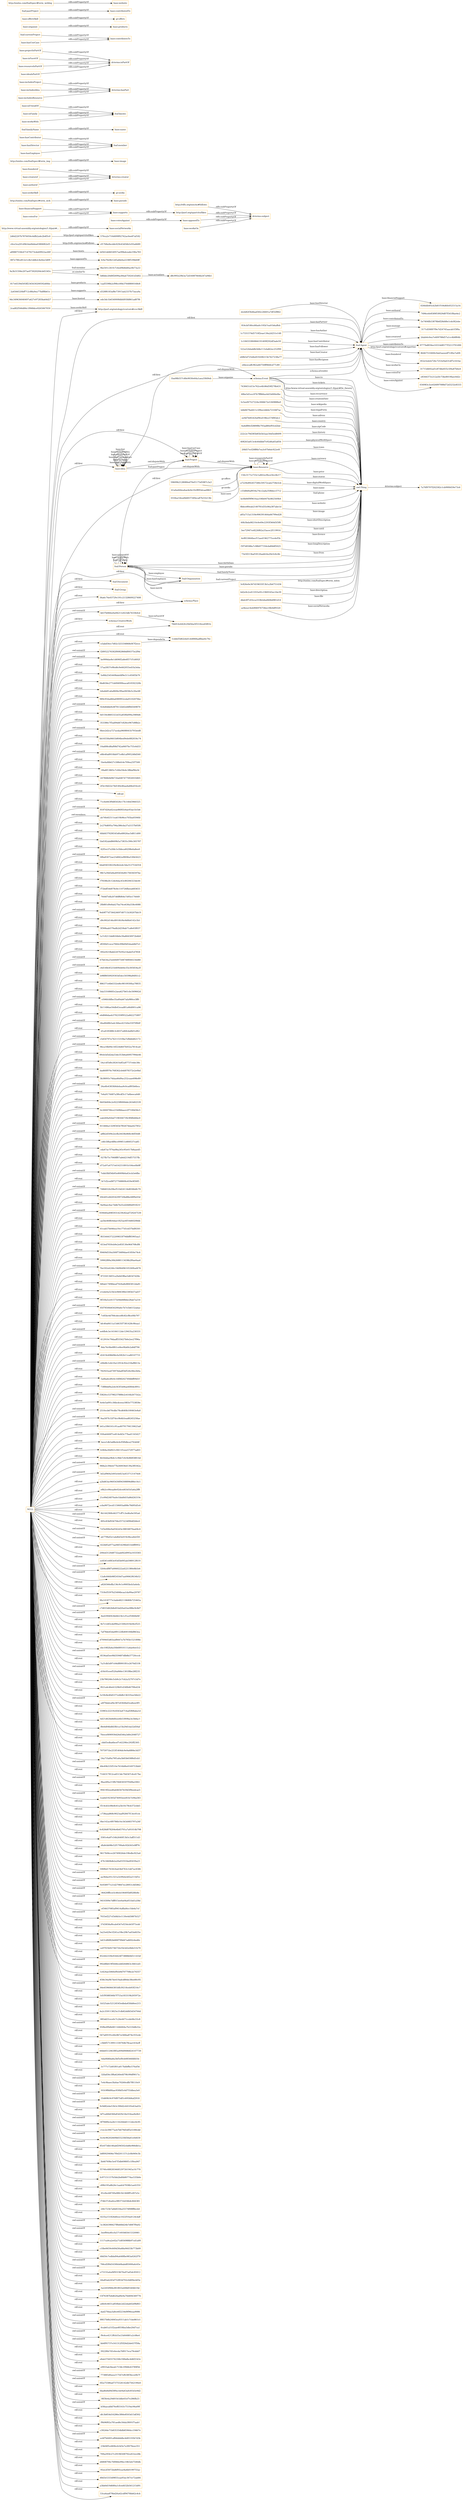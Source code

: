 digraph ar2dtool_diagram { 
rankdir=LR;
size="1501"
node [shape = rectangle, color="orange"]; "7496cefe8589f18929d87f541f8ae4e2" "150c3171e733c1a842ecfbca54cc8e17" "a7229e892457580c59572cab2758e5cb" "c33d8d0a8934a74cc2ada358bbcc5712" "bc0b84f9f9616aa106b047bc862569b4" "8bbce80eab2140781d35c06a387abe1d" "foaf:Document" "a85a715a1318e906391464a66799ed28" "60b3bda08210c0e49e2293f360d5f3f8" "954cbf180cd4ba0c195b7ea01b6affeb" "ede3dc1b6540008dbfd93fd861ad87f6" "5e7404fb53878b6f28d48e1cdcf42ebe" "d328f6183af8e73915ab2337b73aca9a" "3ee72947ce8226f62a33acec2f119916" "1c7331574d5710f2eae136a2d251e148" "1aaf5598b2cf98cc00b37648800168e8" "1c106555f60866191409f292df3ade59" "3171d5f4f07f9e7d24745aacab1f3f0a" "4ef853064becf15aed1962775ce4ef5b" "9be501c261fc7c6ed9b8dd0ac0b73a22" "d8c995e29b3a72d16087664b247a94b1" "foaf:Group" "http://purl.org/ontology/cco/core#cco:Skill" "fc0a70e0b12d5afde6a2238f539b60ff" "2dafe6c0ea7e409788d57a1cc4b8f64b" "9777bd859ee10314d8577f3213791490" "2a4566520bff712c88a9ea77bdf8b61e" "f3f7d0588a7c98b977356cbd0b8f5025" "73e5f213baf1812faabfc4a20e5c6c4b" "a89887558c671479273cde69922ac40f" "3d6bbc20d0f2699ac84ab750241d3d02" "86467510400c9ab5aeeedf7c90a7a4f4" "76b914c642fc29d56a5f5518ced5f81b" "foaf:Person" "3c826e0e367d19655f13b1a3b4751436" "c0ce3ca201d9b5da0bbba03806f62ef3" "9dc349636040497a627e97283ba64d27" "852e5edcb726c7253e9a631df7e161be" "6d2e9c2cd13355e91c1969165ec16e39" "61a0a444ea4ae4e0e10cf895dcaa0863" "7a70f9797f202582c1cb99f4459e73c6" "b637b06fee0a94211e023db7433fefcd" "schema:CreativeWork" "dbdc0f7c03cca3338cb4a0606d981d14" "2d561dd4654957ae99bdcea6e190a783" "ac8eea14eb906976758ee1ffe0df9320" "7438451d15e762ce4fc86d59f278b431" "48be5d1ecc97b7ff866ac6d1b000e0bc" "5c5eef47527224e30fdb72e5369888a9" "31715db92ad1e87dbe835c5f4a87b6e4" "foaf:Organization" "9a3b31594e207ae073020204cb45345c" "570ca2e710d499f92762ac0ee87af182" "e8344373c212a5fc73be8019faec0d2c" "foaf:Agent" "522a524dab8b568e113cbd62ec252f99" "e68b5d725d4e819208215b7427238a77" "cf1768a9ecddc029c63d56b3c93a4689" "0104ac54ea0b6837349eca87b31b13fe" "schema:Place" "e3abd56cc7d02c325334868ef47f2ece" "034983c3ce026897088d72d3232e8333" "schema:Event" "b4b8479a4411c5f9ee2db0e72104f7ac" "ee9d7bf4542faf9fcd198ce574f85dc2" "1ba08b557c48e9030e64a1aea1f449eb" "2cad82f566d84c1f068dce9265067059" "0a4df80cf2889f8e793ad80ef93cd2bd" "222c2c79d385b85b5b5aac56d5ed8499" "e6bcecaffc962a66750ff966fcd77c89" "dceb82f3b4bad582c26601a7df32f862" "087e78fce812e1c8e1ddb2c4e0ee3d09" "0266db4f5cb2b81f104d6fe052515a16" "foaf:Project" "2d6d2207b7876056c4dfb2a4e2b4f5c0" "408263a813c4e44dbbf7e92d6a83a856" "817e6539d505ff2345630200592d0fdc" "20fd57ecf28ff6b7ea3c07b6dc922e0f" "59609b2128080ed70ef1175d5987c3a3" "base:Resource" "base:Idea" "1cddef3d62ebd1cb4868aaffdae6c76c" ; /*classes style*/
	"http://www.virtual-assembly.org/ontologies/1.0/pair#..." -> "base:socialNetworks" [ label = "rdfs:subPropertyOf" ];
	"http://rdfs.org/sioc/ns#follows" -> "dcterms:subject" [ label = "rdfs:subPropertyOf" ];
	"foaf:Project" -> "base:Resource" [ label = "owl:disjointWith" ];
	"base:financialSupport" -> "base:supports" [ label = "rdfs:subPropertyOf" ];
	"http://xmlns.com/foaf/spec/#term_nick" -> "base:pseudo" [ label = "rdfs:subPropertyOf" ];
	"base:seeksSkill" -> "gr:seeks" [ label = "rdfs:subPropertyOf" ];
	"base:founderof" -> "dcterms:creator" [ label = "rdfs:subPropertyOf" ];
	"base:creatorof" -> "dcterms:creator" [ label = "rdfs:subPropertyOf" ];
	"http://xmlns.com/foaf/spec/#term_img" -> "base:image" [ label = "rdfs:subPropertyOf" ];
	"base:hasContributor" -> "foaf:member" [ label = "rdfs:subPropertyOf" ];
	"foaf:familyName" -> "base:name" [ label = "rdfs:subPropertyOf" ];
	"base:isFriendOf" -> "foaf:knows" [ label = "rdfs:subPropertyOf" ];
	"http://purl.org/spar/cito/likes" -> "dcterms:subject" [ label = "rdfs:subPropertyOf" ];
	"base:hasDirector" -> "foaf:member" [ label = "rdfs:subPropertyOf" ];
	"base:includesProject" -> "dcterms:hasPart" [ label = "rdfs:subPropertyOf" ];
	"base:projectIsPartOf" -> "dcterms:isPartOf" [ label = "rdfs:subPropertyOf" ];
	"foaf:currentProject" -> "base:contributesTo" [ label = "rdfs:subPropertyOf" ];
	"base:organize" -> "base:products" [ label = "rdfs:subPropertyOf" ];
	"base:hasEmployee" -> "foaf:member" [ label = "rdfs:subPropertyOf" ];
	"base:isFacetOf" -> "dcterms:isPartOf" [ label = "rdfs:subPropertyOf" ];
	"base:authorof" -> "dcterms:creator" [ label = "rdfs:subPropertyOf" ];
	"base:offersSkill" -> "gr:offers" [ label = "rdfs:subPropertyOf" ];
	"NULL" -> "f28952276582f0082868df00375e2f9d" [ label = "owl:unionOf" ];
	"NULL" -> "be999dae8e1d690f2a8e6f571f1d492f" [ label = "owl:unionOf" ];
	"NULL" -> "57aa5837e9fed6c9e662055ed1fa3eba" [ label = "rdf:rest" ];
	"NULL" -> "schema:Event" [ label = "rdf:first" ];
	"NULL" -> "5ef6b2545449bdefdf9e511c050f3b79" [ label = "rdf:rest" ];
	"NULL" -> "0bd658e277cb094999eaca810592320b" [ label = "rdf:rest" ];
	"NULL" -> "b4abb81a6a860bc99ae0658e5c2fac68" [ label = "rdf:rest" ];
	"NULL" -> "989c954ad66a6989952cda05102076bc" [ label = "rdf:rest" ];
	"NULL" -> "924d0dbb9c8f78132b02d4ff44569870" [ label = "owl:unionOf" ];
	"NULL" -> "0d159c8805322d35a85f6bf99a3989d6" [ label = "rdf:rest" ];
	"NULL" -> "foaf:Document" [ label = "rdf:first" ];
	"NULL" -> "353386c7f5ad94d67c828ce967e88b2c" [ label = "rdf:rest" ];
	"NULL" -> "0bee2d2ca727acdaa9608041b791bed8" [ label = "owl:unionOf" ];
	"NULL" -> "bb16558a0661b804bed9ebe882034c74" [ label = "rdf:rest" ];
	"NULL" -> "10ad08cd8af08d742a8407bc755c6d33" [ label = "rdf:rest" ];
	"NULL" -> "e8fe40a8910bb971e8b1af995248d560" [ label = "owl:unionOf" ];
	"NULL" -> "1be4afdb627c588efc4e709ea25f7500" [ label = "rdf:rest" ];
	"NULL" -> "09a8f13805c7c00e59e4c3ffdaf9fa56" [ label = "rdf:rest" ];
	"NULL" -> "247f68b9d9672fa60874770f24935805" [ label = "rdf:rest" ];
	"NULL" -> "2f3e18d22e74d140e46aa4a68ed16ce4" [ label = "rdf:rest" ];
	"NULL" -> "rdf:nil" [ label = "rdf:rest" ];
	"NULL" -> "71c0e843f9d85028c17fc140d3960325" [ label = "rdf:rest" ];
	"NULL" -> "8187d26a42ceae86f45e4ae93ae1b1b6" [ label = "owl:unionOf" ];
	"NULL" -> "ab74fe82511ea619b96ce705ba0594fd" [ label = "owl:members" ];
	"NULL" -> "2c276d695a794a386cba37a5157b05f4" [ label = "rdf:rest" ];
	"NULL" -> "6fdd43792f4545d0a48026ac5d811d00" [ label = "rdf:rest" ];
	"NULL" -> "1bd182abd8609b5a73835c390c305787" [ label = "rdf:rest" ];
	"NULL" -> "http://purl.org/ontology/cco/core#cco:Skill" [ label = "rdf:first" ];
	"NULL" -> "42f3ce37a5fdc1e5bbca40298e6a8ee0" [ label = "rdf:rest" ];
	"NULL" -> "0f8a83072ae23d842a9f696a530b5623" [ label = "owl:unionOf" ];
	"NULL" -> "6da836558229e4b2edc3da312753d354" [ label = "rdf:rest" ];
	"NULL" -> "9fb7a39d5d4a495650ef6176036597be" [ label = "rdf:rest" ];
	"NULL" -> "f7838b2fc12de4dac43c80206323de44" [ label = "rdf:rest" ];
	"NULL" -> "f72bdf54d078c8c110726fbeea683655" [ label = "rdf:rest" ];
	"NULL" -> "7644f7efb207d6ff6f64e7d95e174449" [ label = "rdf:rest" ];
	"NULL" -> "2fb881d9e8ab27ba74ce636a558c4088" [ label = "rdf:rest" ];
	"NULL" -> "9eb9f77d736424697d0711b30207bb19" [ label = "owl:unionOf" ];
	"NULL" -> "d9c992d146c8910fcf4e9d0b4142c5b1" [ label = "rdf:rest" ];
	"NULL" -> "3f308aab579adb2d258ab71a8e03f037" [ label = "rdf:rest" ];
	"NULL" -> "1a7c9211bbf650b0e39a80430972b4b9" [ label = "rdf:rest" ];
	"NULL" -> "df200d1ceca7064c09b69d5daab8d7e1" [ label = "rdf:rest" ];
	"NULL" -> "092e921fbdd2207fc95e14adef1d7858" [ label = "rdf:rest" ];
	"NULL" -> "67b634a25e64fd97508748f040234d80" [ label = "owl:unionOf" ];
	"NULL" -> "c4d148e4521b409eb64e35e305834a3f" [ label = "owl:unionOf" ];
	"NULL" -> "b98f8050929303d5dcc50398a84f41c2" [ label = "rdf:rest" ];
	"NULL" -> "886371e6b6332ed6c9810930faa78835" [ label = "rdf:rest" ];
	"NULL" -> "76b914c642fc29d56a5f5518ced5f81b" [ label = "rdf:rest" ];
	"NULL" -> "5da53168683c2aea627b61cbc569662d" [ label = "rdf:rest" ];
	"NULL" -> "e506fcfdfbe35a49ab67afa980ce3ff0" [ label = "owl:unionOf" ];
	"NULL" -> "3b11486ae56db43cead81a46d001ca96" [ label = "rdf:rest" ];
	"NULL" -> "e6d846daeb3792359f9522a842275897" [ label = "rdf:rest" ];
	"NULL" -> "6ba80d8b5adc36bec621b9a55970fb0f" [ label = "owl:unionOf" ];
	"NULL" -> "d1a418588fc3c4037a46fcdafb01ef62" [ label = "rdf:rest" ];
	"NULL" -> "c5d54797a74211531fba7efbb6d62172" [ label = "owl:unionOf" ];
	"NULL" -> "96ca18b09e14f224d607b932a7814ca4" [ label = "owl:unionOf" ];
	"NULL" -> "89cb5d5d2da53de353b6a6095799de46" [ label = "rdf:rest" ];
	"NULL" -> "54a1df3dfe28261bdf2a87737c6dc38e" [ label = "rdf:rest" ];
	"NULL" -> "dad60f976c768362cb4d078372e2e0bd" [ label = "rdf:rest" ];
	"NULL" -> "3b38093c74daa46d9ac252caae698e89" [ label = "rdf:rest" ];
	"NULL" -> "26a4fe4383fd4debaa9c0cadf05b6bca" [ label = "owl:unionOf" ];
	"NULL" -> "7e6a9174487a3f6cdf3c17a6beeca0d0" [ label = "rdf:rest" ];
	"NULL" -> "0b93b004c2e9225f8000ddc263d02539" [ label = "rdf:rest" ];
	"NULL" -> "6c2604706ce21b08daace2f7100d36c5" [ label = "rdf:rest" ];
	"NULL" -> "eab269a92bd7198304739c9f4fb46bc0" [ label = "rdf:rest" ];
	"NULL" -> "815466a1329f345b7f02674dae627852" [ label = "owl:unionOf" ];
	"NULL" -> "a8fb2d509e2ecfb24438e868c46f50d8" [ label = "owl:unionOf" ];
	"NULL" -> "e4fc5f8ae4ff4cc099f11e800537ca85" [ label = "rdf:rest" ];
	"NULL" -> "cda47ac7f74a08a245c95e017b8aaed5" [ label = "rdf:rest" ];
	"NULL" -> "027fb75c7068ff07ab6d219df57557fb" [ label = "rdf:rest" ];
	"NULL" -> "d72a97a4757e616251891b104ee0b0ff" [ label = "rdf:rest" ];
	"NULL" -> "foaf:Group" [ label = "rdf:first" ];
	"NULL" -> "7ebb5fbf56b95e8009b0a43ccb3e6fbc" [ label = "owl:unionOf" ];
	"NULL" -> "fe7cf2ced9f72776880f4c659e9f30f5" [ label = "rdf:rest" ];
	"NULL" -> "7486832b29bcf510d24134d8306dfc79" [ label = "owl:unionOf" ];
	"NULL" -> "69cb91efd2054299720bd8bc68f9e03d" [ label = "rdf:rest" ];
	"NULL" -> "9a04aec4ac7ddb7b25cd2fd84d91821f" [ label = "rdf:rest" ];
	"NULL" -> "939440a49859314239c82ad729247539" [ label = "owl:unionOf" ];
	"NULL" -> "aa5be468fc6dae1825ae4f10d60208db" [ label = "rdf:rest" ];
	"NULL" -> "61cab57b046ea19cc77d1ed37bdf4301" [ label = "rdf:rest" ];
	"NULL" -> "f6554443722209833f79dbff85905aa3" [ label = "rdf:rest" ];
	"NULL" -> "653ed7050cb9e2e85f130e964708cff4" [ label = "rdf:rest" ];
	"NULL" -> "f0469d550a500f73689dae41850e74c6" [ label = "rdf:rest" ];
	"NULL" -> "59902f89a30b2688113438b2f0ae0aa4" [ label = "rdf:rest" ];
	"NULL" -> "foaf:Organization" [ label = "rdf:first" ];
	"NULL" -> "76e592e6246c18d90d9610526f4ad476" [ label = "owl:unionOf" ];
	"NULL" -> "87250136f31a2fa0d3ffae5d6547d28e" [ label = "rdf:rest" ];
	"NULL" -> "fd0ab17496beaf7426a8e8845812da81" [ label = "rdf:rest" ];
	"NULL" -> "e1ede0a523b3cf4843f6b3385b57ad37" [ label = "rdf:rest" ];
	"NULL" -> "8f33fa5ce41573e9dd48bbe28ab7a216" [ label = "rdf:rest" ];
	"NULL" -> "85f7850fd456200a6e7b7e5b6152abac" [ label = "owl:unionOf" ];
	"NULL" -> "7c85bc4d784cdece8fc82cf8cef4b797" [ label = "rdf:rest" ];
	"NULL" -> "bfc40a8411a15d635f7381428c9feaa1" [ label = "rdf:rest" ];
	"NULL" -> "ee6fb4c3e14106112de129435a230331" [ label = "owl:unionOf" ];
	"NULL" -> "412910c79daaff335627b0e2ee27f96a" [ label = "rdf:rest" ];
	"NULL" -> "8da74c0be8f61ce8ee9fa6fe2a8df794" [ label = "owl:unionOf" ];
	"NULL" -> "d2419c698d96cfa5f42b11ca80107731" [ label = "rdf:rest" ];
	"NULL" -> "e06d8c1efe10a12914c92e218af8613e" [ label = "owl:unionOf" ];
	"NULL" -> "782925ea074974dadf5bf526c06e2b0a" [ label = "rdf:rest" ];
	"NULL" -> "5a0ba6cd9c0c16f08202749dbff09d1f" [ label = "rdf:rest" ];
	"NULL" -> "73f88dd9a2eb343f1b06ae6f40dc891c" [ label = "rdf:rest" ];
	"NULL" -> "1cddef3d62ebd1cb4868aaffdae6c76c" [ label = "rdf:rest" ];
	"NULL" -> "f3820cc53798237888e2c616b2671b2a" [ label = "rdf:rest" ];
	"NULL" -> "6c6e5a091c36bcdceea1883e7753858e" [ label = "rdf:rest" ];
	"NULL" -> "2510ccb670cdbc78cd640b100463e8a0" [ label = "owl:unionOf" ];
	"NULL" -> "9aa587fc32f7dcc9b4b5ead8245258ae" [ label = "owl:unionOf" ];
	"NULL" -> "b41a1f66161c91aa40791794130623a8" [ label = "rdf:rest" ];
	"NULL" -> "930a6440f7ce814efd3c77bad1165427" [ label = "rdf:rest" ];
	"NULL" -> "bece1db3a88e4c6cf5f0dbca27fcb04f" [ label = "rdf:rest" ];
	"NULL" -> "fc064a30d921c9411f1eee572977ad03" [ label = "rdf:rest" ];
	"NULL" -> "4b56ddae9b4c1c9bb7c0c9e86858814d" [ label = "rdf:rest" ];
	"NULL" -> "968a2c39dcb77b240036d139a3f0342a" [ label = "owl:unionOf" ];
	"NULL" -> "3d2af969a5493cfe823a4537121474d4" [ label = "owl:unionOf" ];
	"NULL" -> "a2bd63ac9605436f04308896d86e14c1" [ label = "rdf:rest" ];
	"NULL" -> "e8b2cc06eaa8e02dced43d1b5a6a2ff8" [ label = "rdf:rest" ];
	"NULL" -> "21e99d24870a0e1bbd0d1fa86d26319c" [ label = "rdf:rest" ];
	"NULL" -> "ccba9072ecd1150693ad08e78d95d5c6" [ label = "rdf:rest" ];
	"NULL" -> "9b144290fe46377cff7c3ed6a9e595a6" [ label = "rdf:rest" ];
	"NULL" -> "base:Resource" [ label = "rdf:first" ];
	"NULL" -> "895c83bf936794cf373234f90df266c0" [ label = "owl:unionOf" ];
	"NULL" -> "7cf3e006e9a0562d3e38834870aa04c4" [ label = "rdf:rest" ];
	"NULL" -> "ab779faf2e1abd6d3e019c0bca4dcf20" [ label = "owl:unionOf" ];
	"NULL" -> "022b85a977aa94f14296b451b4ff0952" [ label = "owl:unionOf" ];
	"NULL" -> "200ed3120d8732aabf42d993a1033583" [ label = "rdf:rest" ];
	"NULL" -> "ec8341e6f63e93d5b095ab598912f619" [ label = "rdf:rest" ];
	"NULL" -> "3264cdf8f7a0060222a4221380e8b5e6" [ label = "owl:unionOf" ];
	"NULL" -> "12a8c846b98f2450d7aa09062f634b52" [ label = "owl:unionOf" ];
	"NULL" -> "a826566effa136c9c1e9005bcb3a4efa" [ label = "rdf:rest" ];
	"NULL" -> "7318cf5597b25406bcaa1da99ae29787" [ label = "rdf:rest" ];
	"NULL" -> "9fa1418777e3abb482118680b725465a" [ label = "rdf:rest" ];
	"NULL" -> "c7d033d62b8e81bd20a43ee98bc9c8d7" [ label = "owl:unionOf" ];
	"NULL" -> "8ed2994f428d4623b1cf1ecf5900bf4f" [ label = "owl:unionOf" ];
	"NULL" -> "base:Idea" [ label = "rdf:first" ];
	"NULL" -> "9e7c1d45cdef90a21500c019e04cf525" [ label = "rdf:rest" ];
	"NULL" -> "7af78de65da0f0122fb400184bf863ea" [ label = "rdf:rest" ];
	"NULL" -> "d709445d65eaf8447a7b795b1521898c" [ label = "rdf:rest" ];
	"NULL" -> "ebc1082fa4a50b68910111a4ae6ee5c2" [ label = "rdf:rest" ];
	"NULL" -> "8536ad5ee9fd359487dfb8b37720cccb" [ label = "owl:unionOf" ];
	"NULL" -> "7a31db5d97c04df8991f01e2670d51f4" [ label = "rdf:rest" ];
	"NULL" -> "d18c05ceef520a846e1301f8be28f235" [ label = "owl:unionOf" ];
	"NULL" -> "23b780246c5cb9c2c7cb2a32707c5d7e" [ label = "rdf:rest" ];
	"NULL" -> "f021a4c46efc529b91d34fb46799e434" [ label = "rdf:rest" ];
	"NULL" -> "5c59c8e40d5371e6bfb136335ee56b22" [ label = "rdf:rest" ];
	"NULL" -> "a4f7bbdcaf4e387e0364bd3ca8eee9f1" [ label = "owl:unionOf" ];
	"NULL" -> "55983c22219c4563a4714ad5f68aba1d" [ label = "rdf:rest" ];
	"NULL" -> "6d21d62bb8dfeee6b53f49ba3e3b8ac1" [ label = "rdf:rest" ];
	"NULL" -> "f8e6d04bdfd3fb1a15b29d1da52d50af" [ label = "rdf:rest" ];
	"NULL" -> "7feecef490930d26d546a3d0e2048727" [ label = "rdf:rest" ];
	"NULL" -> "cbbf3cdba6bcef7c6229fec292ff2305" [ label = "rdf:rest" ];
	"NULL" -> "7075971bc253f1404dc9e9a6884e3d37" [ label = "rdf:rest" ];
	"NULL" -> "54a71faf0a79f1a0a3b83b658f6d5cb5" [ label = "rdf:rest" ];
	"NULL" -> "48e49b535f510e7616bf6e0169753bb9" [ label = "owl:unionOf" ];
	"NULL" -> "7144317812ca4513dc70d347c4cd17be" [ label = "rdf:rest" ];
	"NULL" -> "f8ae4f0a219fb706830597f56fba5902" [ label = "owl:unionOf" ];
	"NULL" -> "99419f2eed0a646567b59d3f9eedcae5" [ label = "rdf:rest" ];
	"NULL" -> "1ea6d192305d74093eee81fe7e94a583" [ label = "owl:unionOf" ];
	"NULL" -> "f514cb5c08e8c61a5b10c78cb372cbb5" [ label = "rdf:rest" ];
	"NULL" -> "c738aaa868c9023aaf92847f13ec01cb" [ label = "rdf:rest" ];
	"NULL" -> "foaf:Agent" [ label = "rdf:first" ];
	"NULL" -> "0be142ac4f0786b16c563d483797a26f" [ label = "rdf:rest" ];
	"NULL" -> "0c828d878204e6b45701a7a91014b798" [ label = "rdf:rest" ];
	"NULL" -> "3581e4a87c54b2640f13b5c3aff311d3" [ label = "rdf:rest" ];
	"NULL" -> "dfa8cbb98e52f1799a6c92b563c8ff76" [ label = "rdf:rest" ];
	"NULL" -> "schema:CreativeWork" [ label = "rdf:first" ];
	"NULL" -> "9617b94cce26749026de19fedbc923a4" [ label = "rdf:rest" ];
	"NULL" -> "47fc346f4db2a20af1f355be85039a23" [ label = "rdf:rest" ];
	"NULL" -> "b637b06fee0a94211e023db7433fefcd" [ label = "owl:unionOf" ];
	"NULL" -> "590f6d1763424a63b4763c1dd7ac4586" [ label = "rdf:rest" ];
	"NULL" -> "aa36dac01c321a3c09ebcbf2a211bf1e" [ label = "owl:unionOf" ];
	"NULL" -> "9c058977c21d279847ec28951cfd5862" [ label = "owl:unionOf" ];
	"NULL" -> "06420fffcce5c46cb106495bf028fe8e" [ label = "owl:unionOf" ];
	"NULL" -> "9410309e7dff015ee0a04a051bd1a58d" [ label = "owl:unionOf" ];
	"NULL" -> "ef34637085af9414affad4cc1bb4a7cf" [ label = "rdf:rest" ];
	"NULL" -> "7033ef227cf3d4b5e1130e4d5887b527" [ label = "owl:unionOf" ];
	"NULL" -> "37d3858af0cab4567ef256cb03f73cdd" [ label = "rdf:rest" ];
	"NULL" -> "3a23e429e1f241a19bc29b7ad1bd435e" [ label = "rdf:rest" ];
	"NULL" -> "b431df6f82b680f799d47ad692c6ed0c" [ label = "rdf:rest" ];
	"NULL" -> "ca97f25b9274672b25b3d2e0bfe51b79" [ label = "rdf:rest" ];
	"NULL" -> "852442339e934424f73888b9d51141bf" [ label = "rdf:rest" ];
	"NULL" -> "schema:Place" [ label = "rdf:first" ];
	"NULL" -> "992d8b619f5646ceb8264863c3661ed1" [ label = "owl:unionOf" ];
	"NULL" -> "1e424ae5060ef9cb9d707708e2e74357" [ label = "rdf:rest" ];
	"NULL" -> "458e34a9b7de419adcd80de38ee80c95" [ label = "rdf:rest" ];
	"NULL" -> "84e6596066381bfb39218ceb93f216c7" [ label = "owl:unionOf" ];
	"NULL" -> "e3abd56cc7d02c325334868ef47f2ece" [ label = "rdf:rest" ];
	"NULL" -> "1d1f9588566b7f753a183319b205972e" [ label = "rdf:rest" ];
	"NULL" -> "1b525abc52124545edbda45fdd6ee215" [ label = "rdf:rest" ];
	"NULL" -> "4a2c359113825e31db82ddfd3d54764d" [ label = "rdf:rest" ];
	"NULL" -> "085dd31ece0c7c24e4471ccde06c55c8" [ label = "rdf:rest" ];
	"NULL" -> "95f8e0f9db0811446004a7b222b8b32e" [ label = "owl:unionOf" ];
	"NULL" -> "567a69191e44c867a546ba874e355cde" [ label = "rdf:rest" ];
	"NULL" -> "c3b6f57139911330764b78caa141bcff" [ label = "rdf:rest" ];
	"NULL" -> "44bb0512063f85a499d9086824107739" [ label = "rdf:rest" ];
	"NULL" -> "6da0fd6ba8a3bf5ef0cb08566fdfd1fe" [ label = "rdf:rest" ];
	"NULL" -> "3c777c72d05f01a817bdbffbc570af56" [ label = "rdf:rest" ];
	"NULL" -> "32fad56c3f8a6240efd79fc99df9017a" [ label = "rdf:rest" ];
	"NULL" -> "7e4c9baee3fa0ae70260cdfb7f8110c9" [ label = "owl:unionOf" ];
	"NULL" -> "91fc9f8d0faac930bf3c4d755dbea3e0" [ label = "rdf:rest" ];
	"NULL" -> "55d69fc9c976f875df1c695fd4af2918" [ label = "owl:unionOf" ];
	"NULL" -> "9c9d82ebe53b3c390d2c64105e63ad1b" [ label = "owl:unionOf" ];
	"NULL" -> "bf7ca46b036fa83d29c54e554aa9e4b3" [ label = "rdf:rest" ];
	"NULL" -> "0f784f0e2a2b1116244dd1112dcc0c95" [ label = "owl:unionOf" ];
	"NULL" -> "c1ec2e39677acb7b679d5df5e5180cdd" [ label = "owl:unionOf" ];
	"NULL" -> "fcc4c96202669b65523fd58a61e0d430" [ label = "owl:unionOf" ];
	"NULL" -> "85c673db146abf294502cbd6e966db1a" [ label = "owl:unionOf" ];
	"NULL" -> "b8f0929406e7f0d201157c2c0b949c5b" [ label = "rdf:rest" ];
	"NULL" -> "3b46769bc5e47f3db6980f1c1f0ea947" [ label = "rdf:rest" ];
	"NULL" -> "f5740c4882834685297261943a1fc770" [ label = "rdf:rest" ];
	"NULL" -> "3c97151157b5bb2bd0b80774ac535b0e" [ label = "rdf:rest" ];
	"NULL" -> "c89b195a8b26c1aadcb7938b1ae41f10" [ label = "rdf:rest" ];
	"NULL" -> "81e9ec68749a98fc5b1468ff1ef47e5c" [ label = "rdf:rest" ];
	"NULL" -> "f7db37cfea0ca3f8371b436b4c844381" [ label = "rdf:rest" ];
	"NULL" -> "24fc723b7a6b8334a25574f08ff8ecb4" [ label = "rdf:rest" ];
	"NULL" -> "0235a151826d0cec1022f10a4124cbdf" [ label = "rdf:rest" ];
	"NULL" -> "5c3826398427ff4d68d24b7d087f9a02" [ label = "owl:unionOf" ];
	"NULL" -> "3eeff44a4fccfa571493683615320981" [ label = "owl:unionOf" ];
	"NULL" -> "1117ca9ca2e02a71d056988b97cd1a09" [ label = "rdf:rest" ];
	"NULL" -> "c1fbe0659c649d30a48a94433b773b09" [ label = "rdf:rest" ];
	"NULL" -> "68d50c7edbbd94a648fbe983a0262f70" [ label = "rdf:rest" ];
	"NULL" -> "706cd5f0d1630feb0babd85000a4c65e" [ label = "owl:unionOf" ];
	"NULL" -> "e73155a4af4f9319670a97ad5dc95912" [ label = "owl:unionOf" ];
	"NULL" -> "44a85ab245d752f03d702c0d09ecbf3e" [ label = "rdf:rest" ];
	"NULL" -> "fa2205f906cf81f855e69fdf1604619d" [ label = "rdf:rest" ];
	"NULL" -> "15f76387b4d620ad9e9a70d494349776" [ label = "rdf:rest" ];
	"NULL" -> "a4fe0c4651a850bdc2d22dab02d9bf63" [ label = "rdf:rest" ];
	"NULL" -> "dad27fdaa3a8ce6f2234d9f96eaa9086" [ label = "rdf:rest" ];
	"NULL" -> "8f657b8b24065ea9311ab1c7cbe861e1" [ label = "owl:unionOf" ];
	"NULL" -> "0cab61a51f2aae8f1f4ba5dbe20d7ca1" [ label = "owl:unionOf" ];
	"NULL" -> "f9c6ce4212ffcb55e23d44881a2c08e4" [ label = "owl:unionOf" ];
	"NULL" -> "bb4f95737e161312f5f26d2de637f58a" [ label = "owl:unionOf" ];
	"NULL" -> "3922f6b745c6ecda76f017eca79cddd7" [ label = "rdf:rest" ];
	"NULL" -> "e8ab37445576230b190bdbc4d6f2543c" [ label = "rdf:rest" ];
	"NULL" -> "e9933ab3beafc7158c1f948c63789f56" [ label = "rdf:rest" ];
	"NULL" -> "773885d0aea217567ef638f3bcce0b7f" [ label = "owl:unionOf" ];
	"NULL" -> "3f2a75586ad7375526142db7562190e0" [ label = "owl:unionOf" ];
	"NULL" -> "fdad6d4d9d389a1de9a63a0c81b5e9d2" [ label = "rdf:rest" ];
	"NULL" -> "foaf:Project" [ label = "rdf:first" ];
	"NULL" -> "f4f3fe4a29d01fe5dbe03cf7e286fb23" [ label = "rdf:rest" ];
	"NULL" -> "b58aacafdd76ef83163c7519ac94a09f" [ label = "owl:unionOf" ];
	"NULL" -> "dfc3b854d16286e3f66e8503d15df302" [ label = "rdf:rest" ];
	"NULL" -> "f9b96f02a781aed6c56da5f691f7aab1" [ label = "rdf:rest" ];
	"NULL" -> "c39244e71b835354bfb85964cc19467e" [ label = "rdf:rest" ];
	"NULL" -> "ec6f7b0491af84ddddbc4d05193b7d3b" [ label = "owl:unionOf" ];
	"NULL" -> "23b04f5cd40fecb3d3e7a3f479eee351" [ label = "rdf:rest" ];
	"NULL" -> "709a295fc27c29196508792cd53ce28b" [ label = "rdf:rest" ];
	"NULL" -> "d4808794c76f066e99ec1863eb7540db" [ label = "rdf:rest" ];
	"NULL" -> "95ee2f3072bd6f93cac8a4b0199755ac" [ label = "rdf:rest" ];
	"NULL" -> "48d3e5333d9855caa93ac367ce72ab84" [ label = "rdf:rest" ];
	"NULL" -> "a3bb0d19d680a1cfced432b561215d91" [ label = "rdf:rest" ];
	"NULL" -> "53ca4aa879bd26a42cdf9470bb62c4cb" [ label = "rdf:rest" ];
	"NULL" -> "36a6c74e03729c191c21328609227408" [ label = "rdf:rest" ];
	"base:Idea" -> "foaf:Agent" [ label = "owl:disjointWith" ];
	"base:Idea" -> "foaf:Project" [ label = "owl:disjointWith" ];
	"base:Idea" -> "base:Resource" [ label = "owl:disjointWith" ];
	"base:votesFor" -> "base:supports" [ label = "rdfs:subPropertyOf" ];
	"foaf:pastProject" -> "base:contributedTo" [ label = "rdfs:subPropertyOf" ];
	"base:isFamily" -> "foaf:knows" [ label = "rdfs:subPropertyOf" ];
	"base:resourceIsPartOf" -> "dcterms:isPartOf" [ label = "rdfs:subPropertyOf" ];
	"base:votesAgainst" -> "base:opposedTo" [ label = "rdfs:subPropertyOf" ];
	"base:worksOn" -> "dcterms:subject" [ label = "rdfs:subPropertyOf" ];
	"base:opposedTo" -> "dcterms:subject" [ label = "rdfs:subPropertyOf" ];
	"http://xmlns.com/foaf/spec/#term_weblog" -> "base:website" [ label = "rdfs:subPropertyOf" ];
	"base:hasUseCase" -> "base:contributesTo" [ label = "rdfs:subPropertyOf" ];
	"base:worksWith" -> "foaf:knows" [ label = "rdfs:subPropertyOf" ];
	"base:ideaIsPartOf" -> "dcterms:isPartOf" [ label = "rdfs:subPropertyOf" ];
	"base:includesIdea" -> "dcterms:hasPart" [ label = "rdfs:subPropertyOf" ];
	"base:includesResource" -> "dcterms:hasPart" [ label = "rdfs:subPropertyOf" ];
	"base:supports" -> "http://purl.org/spar/cito/likes" [ label = "rdfs:subPropertyOf" ];
	"a85a715a1318e906391464a66799ed28" -> "owl:Thing" [ label = "base:image" ];
	"foaf:Agent" -> "7496cefe8589f18929d87f541f8ae4e2" [ label = "base:authorof" ];
	"2cad82f566d84c1f068dce9265067059" -> "http://purl.org/ontology/cco/core#cco:Skill" [ label = "base:seeksSkill" ];
	"1c7331574d5710f2eae136a2d251e148" -> "foaf:Agent" [ label = "base:hasAuthor" ];
	"foaf:Agent" -> "9777bd859ee10314d8577f3213791490" [ label = "base:contributesTo" ];
	"foaf:Agent" -> "852e5edcb726c7253e9a631df7e161be" [ label = "base:founderof" ];
	"dbdc0f7c03cca3338cb4a0606d981d14" -> "owl:Thing" [ label = "base:file" ];
	"foaf:Person" -> "owl:Thing" [ label = "base:pseudo" ];
	"3d6bbc20d0f2699ac84ab750241d3d02" -> "d8c995e29b3a72d16087664b247a94b1" [ label = "base:actualizes" ];
	"20fd57ecf28ff6b7ea3c07b6dc922e0f" -> "owl:Thing" [ label = "base:town" ];
	"base:Resource" -> "owl:Thing" [ label = "base:currency" ];
	"3c826e0e367d19655f13b1a3b4751436" -> "owl:Thing" [ label = "http://xmlns.com/foaf/spec/#term_mbox" ];
	"817e6539d505ff2345630200592d0fdc" -> "1aaf5598b2cf98cc00b37648800168e8" [ label = "base:products" ];
	"base:Idea" -> "base:Idea" [ label = "base:convergesWith" ];
	"base:Resource" -> "base:Resource" [ label = "base:includesResource" ];
	"foaf:Agent" -> "2dafe6c0ea7e409788d57a1cc4b8f64b" [ label = "base:creatorof" ];
	"6d2e9c2cd13355e91c1969165ec16e39" -> "owl:Thing" [ label = "base:description" ];
	"b4b8479a4411c5f9ee2db0e72104f7ac" -> "owl:Thing" [ label = "base:adress" ];
	"2d6d2207b7876056c4dfb2a4e2b4f5c0" -> "570ca2e710d499f92762ac0ee87af182" [ label = "http://purl.org/spar/cito/likes" ];
	"foaf:Person" -> "owl:Thing" [ label = "foaf:familyName" ];
	"5c5eef47527224e30fdb72e5369888a9" -> "owl:Thing" [ label = "base:legalForm" ];
	"48be5d1ecc97b7ff866ac6d1b000e0bc" -> "owl:Thing" [ label = "base:wikipedia" ];
	"foaf:Agent" -> "0266db4f5cb2b81f104d6fe052515a16" [ label = "base:financialSupport" ];
	"foaf:Person" -> "owl:Thing" [ label = "foaf:currentProject" ];
	"59609b2128080ed70ef1175d5987c3a3" -> "base:Resource" [ label = "gr:offers" ];
	"schema:Event" -> "owl:Thing" [ label = "base:to" ];
	"f3f7d0588a7c98b977356cbd0b8f5025" -> "owl:Thing" [ label = "base:longDescription" ];
	"foaf:Person" -> "owl:Thing" [ label = "base:birthDate" ];
	"1c106555f60866191409f292df3ade59" -> "foaf:Agent" [ label = "base:hasContributor" ];
	"c33d8d0a8934a74cc2ada358bbcc5712" -> "owl:Thing" [ label = "base:name" ];
	"foaf:Agent" -> "034983c3ce026897088d72d3232e8333" [ label = "base:votesAgainst" ];
	"schema:Event" -> "owl:Thing" [ label = "base:tickets" ];
	"c0ce3ca201d9b5da0bbba03806f62ef3" -> "cf1768a9ecddc029c63d56b3c93a4689" [ label = "http://rdfs.org/sioc/ns#follows" ];
	"150c3171e733c1a842ecfbca54cc8e17" -> "owl:Thing" [ label = "base:status" ];
	"schema:Event" -> "foaf:Agent" [ label = "schema:attendee" ];
	"9a3b31594e207ae073020204cb45345c" -> "9be501c261fc7c6ed9b8dd0ac0b73a22" [ label = "foaf:member" ];
	"foaf:Person" -> "foaf:Person" [ label = "base:isFamily" ];
	"3ee72947ce8226f62a33acec2f119916" -> "owl:Thing" [ label = "base:until" ];
	"foaf:Agent" -> "86467510400c9ab5aeeedf7c90a7a4f4" [ label = "http://purl.org/ontology/cco/core#expertise" ];
	"0a4df80cf2889f8e793ad80ef93cd2bd" -> "owl:Thing" [ label = "base:zipCode" ];
	"dceb82f3b4bad582c26601a7df32f862" -> "foaf:Agent" [ label = "base:hasDirector" ];
	"4ef853064becf15aed1962775ce4ef5b" -> "owl:Thing" [ label = "base:licence" ];
	"408263a813c4e44dbbf7e92d6a83a856" -> "owl:Thing" [ label = "base:physicalWorkSpace" ];
	"schema:Event" -> "owl:Thing" [ label = "http://www.virtual-assembly.org/ontologies/1.0/pair#De_(heure)" ];
	"base:Idea" -> "base:Idea" [ label = "base:because" ];
	"b637b06fee0a94211e023db7433fefcd" -> "76b914c642fc29d56a5f5518ced5f81b" [ label = "base:isFacetOf" ];
	"9dc349636040497a627e97283ba64d27" -> "ede3dc1b6540008dbfd93fd861ad87f6" [ label = "base:hosted" ];
	"a7229e892457580c59572cab2758e5cb" -> "owl:Thing" [ label = "base:digitalWorkSpace" ];
	"9a3b31594e207ae073020204cb45345c" -> "3d6bbc20d0f2699ac84ab750241d3d02" [ label = "ov:similarTo" ];
	"foaf:Organization" -> "foaf:Person" [ label = "base:hasEmployee" ];
	"owl:Thing" -> "7a70f9797f202582c1cb99f4459e73c6" [ label = "dcterms:subject" ];
	"foaf:Person" -> "foaf:Organization" [ label = "base:employee" ];
	"1ba08b557c48e9030e64a1aea1f449eb" -> "schema:Event" [ label = "base:organize" ];
	"foaf:Person" -> "foaf:Person" [ label = "base:worksWith" ];
	"schema:Event" -> "owl:Thing" [ label = "base:recurrence" ];
	"foaf:Person" -> "foaf:Project" [ label = "foaf:pastProject" ];
	"foaf:Person" -> "foaf:Person" [ label = "base:isFriendOf" ];
	"e6bcecaffc962a66750ff966fcd77c89" -> "foaf:Agent" [ label = "base:hasRecipient" ];
	"087e78fce812e1c8e1ddb2c4e0ee3d09" -> "fc0a70e0b12d5afde6a2238f539b60ff" [ label = "base:opposedTo" ];
	"foaf:Agent" -> "e8344373c212a5fc73be8019faec0d2c" [ label = "base:votesFor" ];
	"base:Idea" -> "base:Idea" [ label = "base:hasConsequence" ];
	"ee9d7bf4542faf9fcd198ce574f85dc2" -> "owl:Thing" [ label = "base:country" ];
	"e68b5d725d4e819208215b7427238a77" -> "foaf:Agent" [ label = "base:hasCreator" ];
	"base:Idea" -> "base:Idea" [ label = "base:ideaIsPartOf" ];
	"2a4566520bff712c88a9ea77bdf8b61e" -> "d328f6183af8e73915ab2337b73aca9a" [ label = "base:supports" ];
	"base:Idea" -> "base:Idea" [ label = "base:includesIdea" ];
	"base:Resource" -> "base:Resource" [ label = "base:resourceIsPartOf" ];
	"8bbce80eab2140781d35c06a387abe1d" -> "owl:Thing" [ label = "base:website" ];
	"222c2c79d385b85b5b5aac56d5ed8499" -> "owl:Thing" [ label = "base:history" ];
	"foaf:Agent" -> "5e7404fb53878b6f28d48e1cdcf42ebe" [ label = "base:contributedTo" ];
	"base:Idea" -> "base:Idea" [ label = "base:but" ];
	"bc0b84f9f9616aa106b047bc862569b4" -> "owl:Thing" [ label = "foaf:phone" ];
	"foaf:Project" -> "foaf:Project" [ label = "base:projectIsPartOf" ];
	"73e5f213baf1812faabfc4a20e5c6c4b" -> "owl:Thing" [ label = "base:from" ];
	"foaf:Agent" -> "3171d5f4f07f9e7d24745aacab1f3f0a" [ label = "base:manage" ];
	"foaf:Agent" -> "31715db92ad1e87dbe835c5f4a87b6e4" [ label = "base:worksOn" ];
	"e3abd56cc7d02c325334868ef47f2ece" -> "1cddef3d62ebd1cb4868aaffdae6c76c" [ label = "base:dependsOn" ];
	"7438451d15e762ce4fc86d59f278b431" -> "owl:Thing" [ label = "base:creationDate" ];
	"954cbf180cd4ba0c195b7ea01b6affeb" -> "foaf:Agent" [ label = "base:hasPartner" ];
	"ac8eea14eb906976758ee1ffe0df9320" -> "owl:Thing" [ label = "base:socialNetworks" ];
	"foaf:Project" -> "foaf:Project" [ label = "base:includesProject" ];
	"0104ac54ea0b6837349eca87b31b13fe" -> "base:Resource" [ label = "base:uses" ];
	"base:Resource" -> "owl:Thing" [ label = "base:price" ];
	"60b3bda08210c0e49e2293f360d5f3f8" -> "owl:Thing" [ label = "base:shortDescription" ];
	"61a0a444ea4ae4e0e10cf895dcaa0863" -> "base:Resource" [ label = "gr:seeks" ];
	"foaf:Project" -> "foaf:Project" [ label = "base:hasUseCase" ];
	"foaf:Person" -> "schema:Place" [ label = "base:metAt" ];
	"a89887558c671479273cde69922ac40f" -> "2d561dd4654957ae99bdcea6e190a783" [ label = "base:hosts" ];
	"522a524dab8b568e113cbd62ec252f99" -> "foaf:Agent" [ label = "base:hasFollower" ];

}
